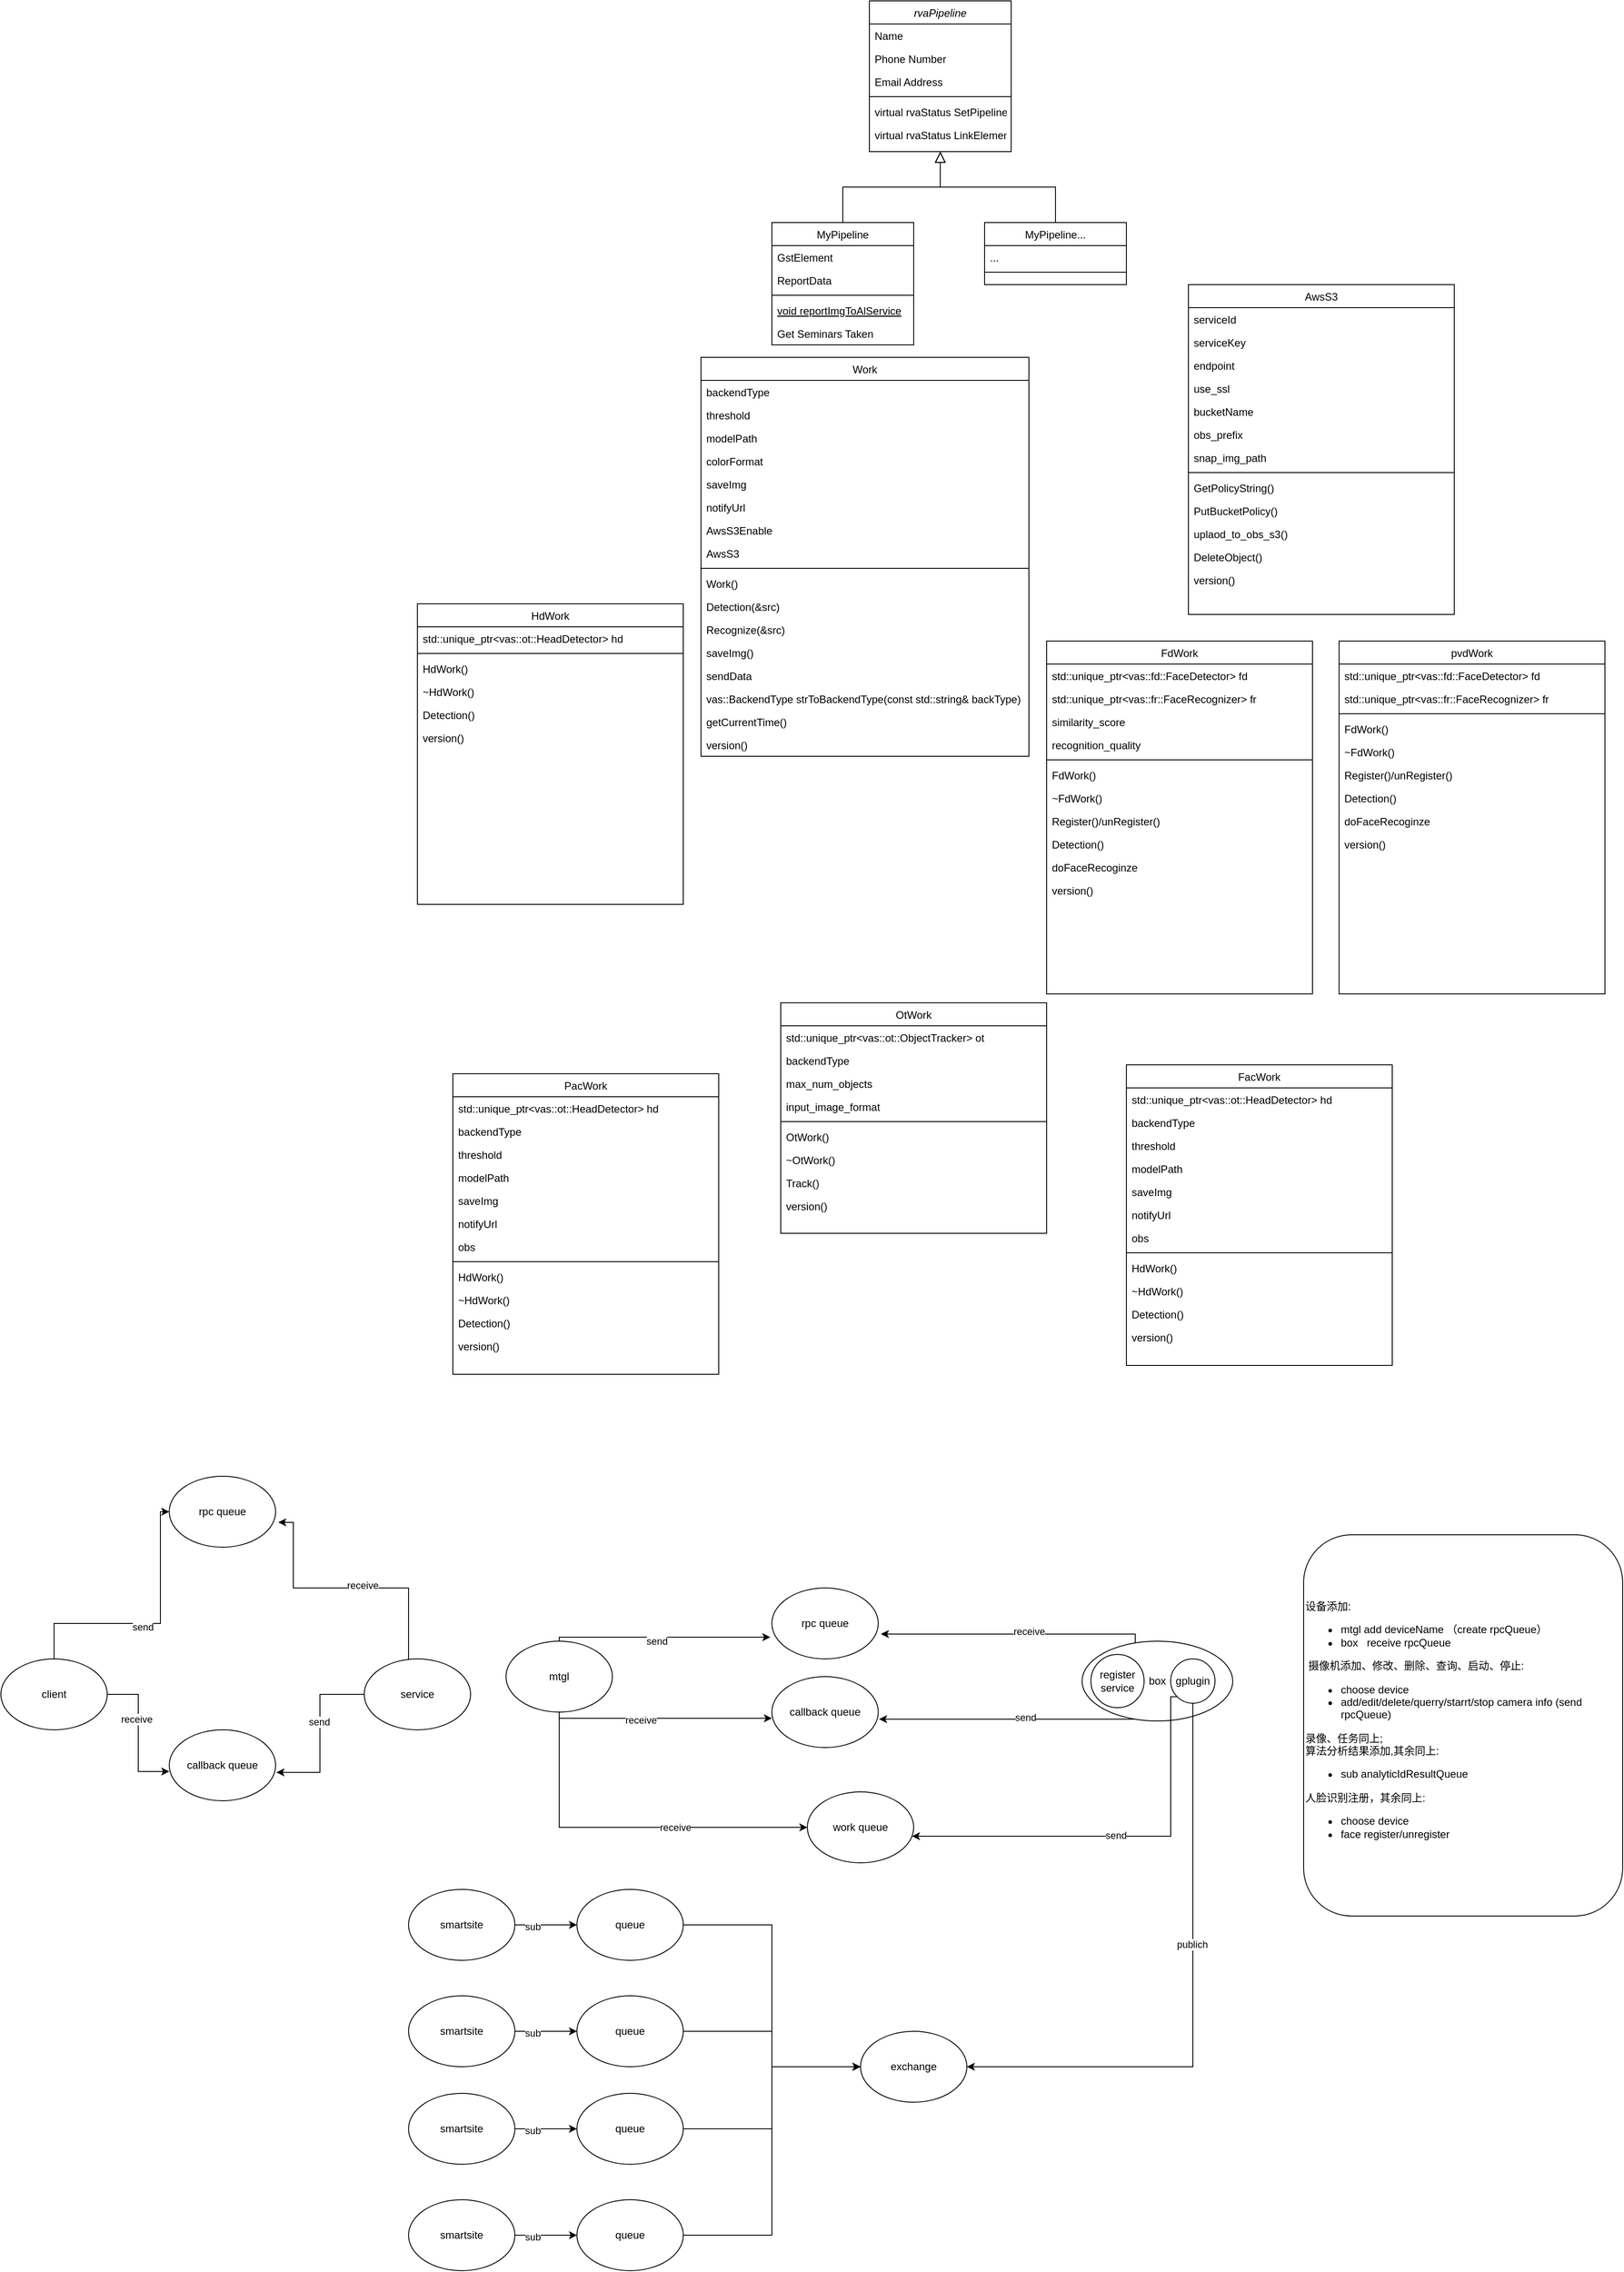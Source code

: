 <mxfile version="14.7.5" type="github">
  <diagram id="C5RBs43oDa-KdzZeNtuy" name="Page-1">
    <mxGraphModel dx="2182" dy="829" grid="1" gridSize="10" guides="1" tooltips="1" connect="1" arrows="1" fold="1" page="1" pageScale="1" pageWidth="827" pageHeight="1169" math="0" shadow="0">
      <root>
        <mxCell id="WIyWlLk6GJQsqaUBKTNV-0" />
        <mxCell id="WIyWlLk6GJQsqaUBKTNV-1" parent="WIyWlLk6GJQsqaUBKTNV-0" />
        <mxCell id="zkfFHV4jXpPFQw0GAbJ--0" value="rvaPipeline" style="swimlane;fontStyle=2;align=center;verticalAlign=top;childLayout=stackLayout;horizontal=1;startSize=26;horizontalStack=0;resizeParent=1;resizeLast=0;collapsible=1;marginBottom=0;rounded=0;shadow=0;strokeWidth=1;" parent="WIyWlLk6GJQsqaUBKTNV-1" vertex="1">
          <mxGeometry x="220" y="10" width="160" height="170" as="geometry">
            <mxRectangle x="230" y="140" width="160" height="26" as="alternateBounds" />
          </mxGeometry>
        </mxCell>
        <mxCell id="zkfFHV4jXpPFQw0GAbJ--1" value="Name" style="text;align=left;verticalAlign=top;spacingLeft=4;spacingRight=4;overflow=hidden;rotatable=0;points=[[0,0.5],[1,0.5]];portConstraint=eastwest;" parent="zkfFHV4jXpPFQw0GAbJ--0" vertex="1">
          <mxGeometry y="26" width="160" height="26" as="geometry" />
        </mxCell>
        <mxCell id="zkfFHV4jXpPFQw0GAbJ--2" value="Phone Number" style="text;align=left;verticalAlign=top;spacingLeft=4;spacingRight=4;overflow=hidden;rotatable=0;points=[[0,0.5],[1,0.5]];portConstraint=eastwest;rounded=0;shadow=0;html=0;" parent="zkfFHV4jXpPFQw0GAbJ--0" vertex="1">
          <mxGeometry y="52" width="160" height="26" as="geometry" />
        </mxCell>
        <mxCell id="zkfFHV4jXpPFQw0GAbJ--3" value="Email Address" style="text;align=left;verticalAlign=top;spacingLeft=4;spacingRight=4;overflow=hidden;rotatable=0;points=[[0,0.5],[1,0.5]];portConstraint=eastwest;rounded=0;shadow=0;html=0;" parent="zkfFHV4jXpPFQw0GAbJ--0" vertex="1">
          <mxGeometry y="78" width="160" height="26" as="geometry" />
        </mxCell>
        <mxCell id="zkfFHV4jXpPFQw0GAbJ--4" value="" style="line;html=1;strokeWidth=1;align=left;verticalAlign=middle;spacingTop=-1;spacingLeft=3;spacingRight=3;rotatable=0;labelPosition=right;points=[];portConstraint=eastwest;" parent="zkfFHV4jXpPFQw0GAbJ--0" vertex="1">
          <mxGeometry y="104" width="160" height="8" as="geometry" />
        </mxCell>
        <mxCell id="zkfFHV4jXpPFQw0GAbJ--5" value="virtual rvaStatus SetPipelineParams" style="text;align=left;verticalAlign=top;spacingLeft=4;spacingRight=4;overflow=hidden;rotatable=0;points=[[0,0.5],[1,0.5]];portConstraint=eastwest;" parent="zkfFHV4jXpPFQw0GAbJ--0" vertex="1">
          <mxGeometry y="112" width="160" height="26" as="geometry" />
        </mxCell>
        <mxCell id="EIuWIeSCN8ZFaZUn1zgs-3" value="virtual rvaStatus LinkElements()" style="text;align=left;verticalAlign=top;spacingLeft=4;spacingRight=4;overflow=hidden;rotatable=0;points=[[0,0.5],[1,0.5]];portConstraint=eastwest;" parent="zkfFHV4jXpPFQw0GAbJ--0" vertex="1">
          <mxGeometry y="138" width="160" height="26" as="geometry" />
        </mxCell>
        <mxCell id="zkfFHV4jXpPFQw0GAbJ--6" value="MyPipeline" style="swimlane;fontStyle=0;align=center;verticalAlign=top;childLayout=stackLayout;horizontal=1;startSize=26;horizontalStack=0;resizeParent=1;resizeLast=0;collapsible=1;marginBottom=0;rounded=0;shadow=0;strokeWidth=1;" parent="WIyWlLk6GJQsqaUBKTNV-1" vertex="1">
          <mxGeometry x="110" y="260" width="160" height="138" as="geometry">
            <mxRectangle x="130" y="380" width="160" height="26" as="alternateBounds" />
          </mxGeometry>
        </mxCell>
        <mxCell id="zkfFHV4jXpPFQw0GAbJ--7" value="GstElement" style="text;align=left;verticalAlign=top;spacingLeft=4;spacingRight=4;overflow=hidden;rotatable=0;points=[[0,0.5],[1,0.5]];portConstraint=eastwest;" parent="zkfFHV4jXpPFQw0GAbJ--6" vertex="1">
          <mxGeometry y="26" width="160" height="26" as="geometry" />
        </mxCell>
        <mxCell id="zkfFHV4jXpPFQw0GAbJ--8" value="ReportData" style="text;align=left;verticalAlign=top;spacingLeft=4;spacingRight=4;overflow=hidden;rotatable=0;points=[[0,0.5],[1,0.5]];portConstraint=eastwest;rounded=0;shadow=0;html=0;" parent="zkfFHV4jXpPFQw0GAbJ--6" vertex="1">
          <mxGeometry y="52" width="160" height="26" as="geometry" />
        </mxCell>
        <mxCell id="zkfFHV4jXpPFQw0GAbJ--9" value="" style="line;html=1;strokeWidth=1;align=left;verticalAlign=middle;spacingTop=-1;spacingLeft=3;spacingRight=3;rotatable=0;labelPosition=right;points=[];portConstraint=eastwest;" parent="zkfFHV4jXpPFQw0GAbJ--6" vertex="1">
          <mxGeometry y="78" width="160" height="8" as="geometry" />
        </mxCell>
        <mxCell id="zkfFHV4jXpPFQw0GAbJ--10" value="void reportImgToAlService" style="text;align=left;verticalAlign=top;spacingLeft=4;spacingRight=4;overflow=hidden;rotatable=0;points=[[0,0.5],[1,0.5]];portConstraint=eastwest;fontStyle=4;" parent="zkfFHV4jXpPFQw0GAbJ--6" vertex="1">
          <mxGeometry y="86" width="160" height="26" as="geometry" />
        </mxCell>
        <mxCell id="zkfFHV4jXpPFQw0GAbJ--11" value="Get Seminars Taken" style="text;align=left;verticalAlign=top;spacingLeft=4;spacingRight=4;overflow=hidden;rotatable=0;points=[[0,0.5],[1,0.5]];portConstraint=eastwest;" parent="zkfFHV4jXpPFQw0GAbJ--6" vertex="1">
          <mxGeometry y="112" width="160" height="26" as="geometry" />
        </mxCell>
        <mxCell id="zkfFHV4jXpPFQw0GAbJ--12" value="" style="endArrow=block;endSize=10;endFill=0;shadow=0;strokeWidth=1;rounded=0;edgeStyle=elbowEdgeStyle;elbow=vertical;" parent="WIyWlLk6GJQsqaUBKTNV-1" source="zkfFHV4jXpPFQw0GAbJ--6" target="zkfFHV4jXpPFQw0GAbJ--0" edge="1">
          <mxGeometry width="160" relative="1" as="geometry">
            <mxPoint x="190" y="103" as="sourcePoint" />
            <mxPoint x="190" y="103" as="targetPoint" />
          </mxGeometry>
        </mxCell>
        <mxCell id="zkfFHV4jXpPFQw0GAbJ--13" value="MyPipeline..." style="swimlane;fontStyle=0;align=center;verticalAlign=top;childLayout=stackLayout;horizontal=1;startSize=26;horizontalStack=0;resizeParent=1;resizeLast=0;collapsible=1;marginBottom=0;rounded=0;shadow=0;strokeWidth=1;" parent="WIyWlLk6GJQsqaUBKTNV-1" vertex="1">
          <mxGeometry x="350" y="260" width="160" height="70" as="geometry">
            <mxRectangle x="340" y="380" width="170" height="26" as="alternateBounds" />
          </mxGeometry>
        </mxCell>
        <mxCell id="zkfFHV4jXpPFQw0GAbJ--14" value="..." style="text;align=left;verticalAlign=top;spacingLeft=4;spacingRight=4;overflow=hidden;rotatable=0;points=[[0,0.5],[1,0.5]];portConstraint=eastwest;" parent="zkfFHV4jXpPFQw0GAbJ--13" vertex="1">
          <mxGeometry y="26" width="160" height="26" as="geometry" />
        </mxCell>
        <mxCell id="zkfFHV4jXpPFQw0GAbJ--15" value="" style="line;html=1;strokeWidth=1;align=left;verticalAlign=middle;spacingTop=-1;spacingLeft=3;spacingRight=3;rotatable=0;labelPosition=right;points=[];portConstraint=eastwest;" parent="zkfFHV4jXpPFQw0GAbJ--13" vertex="1">
          <mxGeometry y="52" width="160" height="8" as="geometry" />
        </mxCell>
        <mxCell id="zkfFHV4jXpPFQw0GAbJ--16" value="" style="endArrow=block;endSize=10;endFill=0;shadow=0;strokeWidth=1;rounded=0;edgeStyle=elbowEdgeStyle;elbow=vertical;" parent="WIyWlLk6GJQsqaUBKTNV-1" source="zkfFHV4jXpPFQw0GAbJ--13" target="zkfFHV4jXpPFQw0GAbJ--0" edge="1">
          <mxGeometry width="160" relative="1" as="geometry">
            <mxPoint x="200" y="273" as="sourcePoint" />
            <mxPoint x="300" y="171" as="targetPoint" />
          </mxGeometry>
        </mxCell>
        <mxCell id="EIuWIeSCN8ZFaZUn1zgs-45" value="HdWork" style="swimlane;fontStyle=0;align=center;verticalAlign=top;childLayout=stackLayout;horizontal=1;startSize=26;horizontalStack=0;resizeParent=1;resizeLast=0;collapsible=1;marginBottom=0;rounded=0;shadow=0;strokeWidth=1;" parent="WIyWlLk6GJQsqaUBKTNV-1" vertex="1">
          <mxGeometry x="-290" y="690" width="300" height="339" as="geometry">
            <mxRectangle x="508" y="120" width="160" height="26" as="alternateBounds" />
          </mxGeometry>
        </mxCell>
        <mxCell id="EIuWIeSCN8ZFaZUn1zgs-46" value="std::unique_ptr&lt;vas::ot::HeadDetector&gt; hd" style="text;align=left;verticalAlign=top;spacingLeft=4;spacingRight=4;overflow=hidden;rotatable=0;points=[[0,0.5],[1,0.5]];portConstraint=eastwest;" parent="EIuWIeSCN8ZFaZUn1zgs-45" vertex="1">
          <mxGeometry y="26" width="300" height="26" as="geometry" />
        </mxCell>
        <mxCell id="EIuWIeSCN8ZFaZUn1zgs-51" value="" style="line;html=1;strokeWidth=1;align=left;verticalAlign=middle;spacingTop=-1;spacingLeft=3;spacingRight=3;rotatable=0;labelPosition=right;points=[];portConstraint=eastwest;" parent="EIuWIeSCN8ZFaZUn1zgs-45" vertex="1">
          <mxGeometry y="52" width="300" height="8" as="geometry" />
        </mxCell>
        <mxCell id="EIuWIeSCN8ZFaZUn1zgs-52" value="HdWork()" style="text;align=left;verticalAlign=top;spacingLeft=4;spacingRight=4;overflow=hidden;rotatable=0;points=[[0,0.5],[1,0.5]];portConstraint=eastwest;" parent="EIuWIeSCN8ZFaZUn1zgs-45" vertex="1">
          <mxGeometry y="60" width="300" height="26" as="geometry" />
        </mxCell>
        <mxCell id="EIuWIeSCN8ZFaZUn1zgs-55" value="~HdWork()" style="text;align=left;verticalAlign=top;spacingLeft=4;spacingRight=4;overflow=hidden;rotatable=0;points=[[0,0.5],[1,0.5]];portConstraint=eastwest;" parent="EIuWIeSCN8ZFaZUn1zgs-45" vertex="1">
          <mxGeometry y="86" width="300" height="26" as="geometry" />
        </mxCell>
        <mxCell id="aHSUzF2l3U4_WT08x_av-0" value="Detection()" style="text;align=left;verticalAlign=top;spacingLeft=4;spacingRight=4;overflow=hidden;rotatable=0;points=[[0,0.5],[1,0.5]];portConstraint=eastwest;" parent="EIuWIeSCN8ZFaZUn1zgs-45" vertex="1">
          <mxGeometry y="112" width="300" height="26" as="geometry" />
        </mxCell>
        <mxCell id="aHSUzF2l3U4_WT08x_av-1" value="version()" style="text;align=left;verticalAlign=top;spacingLeft=4;spacingRight=4;overflow=hidden;rotatable=0;points=[[0,0.5],[1,0.5]];portConstraint=eastwest;" parent="EIuWIeSCN8ZFaZUn1zgs-45" vertex="1">
          <mxGeometry y="138" width="300" height="26" as="geometry" />
        </mxCell>
        <mxCell id="aHSUzF2l3U4_WT08x_av-2" value="FdWork" style="swimlane;fontStyle=0;align=center;verticalAlign=top;childLayout=stackLayout;horizontal=1;startSize=26;horizontalStack=0;resizeParent=1;resizeLast=0;collapsible=1;marginBottom=0;rounded=0;shadow=0;strokeWidth=1;" parent="WIyWlLk6GJQsqaUBKTNV-1" vertex="1">
          <mxGeometry x="420" y="732" width="300" height="398" as="geometry">
            <mxRectangle x="508" y="120" width="160" height="26" as="alternateBounds" />
          </mxGeometry>
        </mxCell>
        <mxCell id="aHSUzF2l3U4_WT08x_av-3" value="std::unique_ptr&lt;vas::fd::FaceDetector&gt; fd" style="text;align=left;verticalAlign=top;spacingLeft=4;spacingRight=4;overflow=hidden;rotatable=0;points=[[0,0.5],[1,0.5]];portConstraint=eastwest;" parent="aHSUzF2l3U4_WT08x_av-2" vertex="1">
          <mxGeometry y="26" width="300" height="26" as="geometry" />
        </mxCell>
        <mxCell id="wuCH2IQg_Po8L5Twyxa0-1" value="std::unique_ptr&lt;vas::fr::FaceRecognizer&gt; fr" style="text;align=left;verticalAlign=top;spacingLeft=4;spacingRight=4;overflow=hidden;rotatable=0;points=[[0,0.5],[1,0.5]];portConstraint=eastwest;" parent="aHSUzF2l3U4_WT08x_av-2" vertex="1">
          <mxGeometry y="52" width="300" height="26" as="geometry" />
        </mxCell>
        <mxCell id="wuCH2IQg_Po8L5Twyxa0-94" value="similarity_score" style="text;align=left;verticalAlign=top;spacingLeft=4;spacingRight=4;overflow=hidden;rotatable=0;points=[[0,0.5],[1,0.5]];portConstraint=eastwest;" parent="aHSUzF2l3U4_WT08x_av-2" vertex="1">
          <mxGeometry y="78" width="300" height="26" as="geometry" />
        </mxCell>
        <mxCell id="wuCH2IQg_Po8L5Twyxa0-95" value="recognition_quality" style="text;align=left;verticalAlign=top;spacingLeft=4;spacingRight=4;overflow=hidden;rotatable=0;points=[[0,0.5],[1,0.5]];portConstraint=eastwest;" parent="aHSUzF2l3U4_WT08x_av-2" vertex="1">
          <mxGeometry y="104" width="300" height="26" as="geometry" />
        </mxCell>
        <mxCell id="aHSUzF2l3U4_WT08x_av-10" value="" style="line;html=1;strokeWidth=1;align=left;verticalAlign=middle;spacingTop=-1;spacingLeft=3;spacingRight=3;rotatable=0;labelPosition=right;points=[];portConstraint=eastwest;" parent="aHSUzF2l3U4_WT08x_av-2" vertex="1">
          <mxGeometry y="130" width="300" height="8" as="geometry" />
        </mxCell>
        <mxCell id="aHSUzF2l3U4_WT08x_av-11" value="FdWork()" style="text;align=left;verticalAlign=top;spacingLeft=4;spacingRight=4;overflow=hidden;rotatable=0;points=[[0,0.5],[1,0.5]];portConstraint=eastwest;" parent="aHSUzF2l3U4_WT08x_av-2" vertex="1">
          <mxGeometry y="138" width="300" height="26" as="geometry" />
        </mxCell>
        <mxCell id="aHSUzF2l3U4_WT08x_av-12" value="~FdWork()" style="text;align=left;verticalAlign=top;spacingLeft=4;spacingRight=4;overflow=hidden;rotatable=0;points=[[0,0.5],[1,0.5]];portConstraint=eastwest;" parent="aHSUzF2l3U4_WT08x_av-2" vertex="1">
          <mxGeometry y="164" width="300" height="26" as="geometry" />
        </mxCell>
        <mxCell id="aHSUzF2l3U4_WT08x_av-13" value="Register()/unRegister()" style="text;align=left;verticalAlign=top;spacingLeft=4;spacingRight=4;overflow=hidden;rotatable=0;points=[[0,0.5],[1,0.5]];portConstraint=eastwest;" parent="aHSUzF2l3U4_WT08x_av-2" vertex="1">
          <mxGeometry y="190" width="300" height="26" as="geometry" />
        </mxCell>
        <mxCell id="aHSUzF2l3U4_WT08x_av-14" value="Detection()" style="text;align=left;verticalAlign=top;spacingLeft=4;spacingRight=4;overflow=hidden;rotatable=0;points=[[0,0.5],[1,0.5]];portConstraint=eastwest;" parent="aHSUzF2l3U4_WT08x_av-2" vertex="1">
          <mxGeometry y="216" width="300" height="26" as="geometry" />
        </mxCell>
        <mxCell id="wuCH2IQg_Po8L5Twyxa0-0" value="doFaceRecoginze" style="text;align=left;verticalAlign=top;spacingLeft=4;spacingRight=4;overflow=hidden;rotatable=0;points=[[0,0.5],[1,0.5]];portConstraint=eastwest;" parent="aHSUzF2l3U4_WT08x_av-2" vertex="1">
          <mxGeometry y="242" width="300" height="26" as="geometry" />
        </mxCell>
        <mxCell id="aHSUzF2l3U4_WT08x_av-16" value="version()" style="text;align=left;verticalAlign=top;spacingLeft=4;spacingRight=4;overflow=hidden;rotatable=0;points=[[0,0.5],[1,0.5]];portConstraint=eastwest;" parent="aHSUzF2l3U4_WT08x_av-2" vertex="1">
          <mxGeometry y="268" width="300" height="26" as="geometry" />
        </mxCell>
        <mxCell id="wuCH2IQg_Po8L5Twyxa0-3" value="PacWork" style="swimlane;fontStyle=0;align=center;verticalAlign=top;childLayout=stackLayout;horizontal=1;startSize=26;horizontalStack=0;resizeParent=1;resizeLast=0;collapsible=1;marginBottom=0;rounded=0;shadow=0;strokeWidth=1;" parent="WIyWlLk6GJQsqaUBKTNV-1" vertex="1">
          <mxGeometry x="-250" y="1220" width="300" height="339" as="geometry">
            <mxRectangle x="508" y="120" width="160" height="26" as="alternateBounds" />
          </mxGeometry>
        </mxCell>
        <mxCell id="wuCH2IQg_Po8L5Twyxa0-4" value="std::unique_ptr&lt;vas::ot::HeadDetector&gt; hd" style="text;align=left;verticalAlign=top;spacingLeft=4;spacingRight=4;overflow=hidden;rotatable=0;points=[[0,0.5],[1,0.5]];portConstraint=eastwest;" parent="wuCH2IQg_Po8L5Twyxa0-3" vertex="1">
          <mxGeometry y="26" width="300" height="26" as="geometry" />
        </mxCell>
        <mxCell id="wuCH2IQg_Po8L5Twyxa0-5" value="backendType" style="text;align=left;verticalAlign=top;spacingLeft=4;spacingRight=4;overflow=hidden;rotatable=0;points=[[0,0.5],[1,0.5]];portConstraint=eastwest;rounded=0;shadow=0;html=0;" parent="wuCH2IQg_Po8L5Twyxa0-3" vertex="1">
          <mxGeometry y="52" width="300" height="26" as="geometry" />
        </mxCell>
        <mxCell id="wuCH2IQg_Po8L5Twyxa0-6" value="threshold" style="text;align=left;verticalAlign=top;spacingLeft=4;spacingRight=4;overflow=hidden;rotatable=0;points=[[0,0.5],[1,0.5]];portConstraint=eastwest;rounded=0;shadow=0;html=0;" parent="wuCH2IQg_Po8L5Twyxa0-3" vertex="1">
          <mxGeometry y="78" width="300" height="26" as="geometry" />
        </mxCell>
        <mxCell id="wuCH2IQg_Po8L5Twyxa0-7" value="modelPath" style="text;align=left;verticalAlign=top;spacingLeft=4;spacingRight=4;overflow=hidden;rotatable=0;points=[[0,0.5],[1,0.5]];portConstraint=eastwest;rounded=0;shadow=0;html=0;" parent="wuCH2IQg_Po8L5Twyxa0-3" vertex="1">
          <mxGeometry y="104" width="300" height="26" as="geometry" />
        </mxCell>
        <mxCell id="wuCH2IQg_Po8L5Twyxa0-8" value="saveImg" style="text;align=left;verticalAlign=top;spacingLeft=4;spacingRight=4;overflow=hidden;rotatable=0;points=[[0,0.5],[1,0.5]];portConstraint=eastwest;rounded=0;shadow=0;html=0;" parent="wuCH2IQg_Po8L5Twyxa0-3" vertex="1">
          <mxGeometry y="130" width="300" height="26" as="geometry" />
        </mxCell>
        <mxCell id="wuCH2IQg_Po8L5Twyxa0-9" value="notifyUrl" style="text;align=left;verticalAlign=top;spacingLeft=4;spacingRight=4;overflow=hidden;rotatable=0;points=[[0,0.5],[1,0.5]];portConstraint=eastwest;rounded=0;shadow=0;html=0;" parent="wuCH2IQg_Po8L5Twyxa0-3" vertex="1">
          <mxGeometry y="156" width="300" height="26" as="geometry" />
        </mxCell>
        <mxCell id="wuCH2IQg_Po8L5Twyxa0-10" value="obs" style="text;align=left;verticalAlign=top;spacingLeft=4;spacingRight=4;overflow=hidden;rotatable=0;points=[[0,0.5],[1,0.5]];portConstraint=eastwest;rounded=0;shadow=0;html=0;" parent="wuCH2IQg_Po8L5Twyxa0-3" vertex="1">
          <mxGeometry y="182" width="300" height="26" as="geometry" />
        </mxCell>
        <mxCell id="wuCH2IQg_Po8L5Twyxa0-11" value="" style="line;html=1;strokeWidth=1;align=left;verticalAlign=middle;spacingTop=-1;spacingLeft=3;spacingRight=3;rotatable=0;labelPosition=right;points=[];portConstraint=eastwest;" parent="wuCH2IQg_Po8L5Twyxa0-3" vertex="1">
          <mxGeometry y="208" width="300" height="8" as="geometry" />
        </mxCell>
        <mxCell id="wuCH2IQg_Po8L5Twyxa0-12" value="HdWork()" style="text;align=left;verticalAlign=top;spacingLeft=4;spacingRight=4;overflow=hidden;rotatable=0;points=[[0,0.5],[1,0.5]];portConstraint=eastwest;" parent="wuCH2IQg_Po8L5Twyxa0-3" vertex="1">
          <mxGeometry y="216" width="300" height="26" as="geometry" />
        </mxCell>
        <mxCell id="wuCH2IQg_Po8L5Twyxa0-13" value="~HdWork()" style="text;align=left;verticalAlign=top;spacingLeft=4;spacingRight=4;overflow=hidden;rotatable=0;points=[[0,0.5],[1,0.5]];portConstraint=eastwest;" parent="wuCH2IQg_Po8L5Twyxa0-3" vertex="1">
          <mxGeometry y="242" width="300" height="26" as="geometry" />
        </mxCell>
        <mxCell id="wuCH2IQg_Po8L5Twyxa0-14" value="Detection()" style="text;align=left;verticalAlign=top;spacingLeft=4;spacingRight=4;overflow=hidden;rotatable=0;points=[[0,0.5],[1,0.5]];portConstraint=eastwest;" parent="wuCH2IQg_Po8L5Twyxa0-3" vertex="1">
          <mxGeometry y="268" width="300" height="26" as="geometry" />
        </mxCell>
        <mxCell id="wuCH2IQg_Po8L5Twyxa0-15" value="version()" style="text;align=left;verticalAlign=top;spacingLeft=4;spacingRight=4;overflow=hidden;rotatable=0;points=[[0,0.5],[1,0.5]];portConstraint=eastwest;" parent="wuCH2IQg_Po8L5Twyxa0-3" vertex="1">
          <mxGeometry y="294" width="300" height="26" as="geometry" />
        </mxCell>
        <mxCell id="wuCH2IQg_Po8L5Twyxa0-17" value="OtWork" style="swimlane;fontStyle=0;align=center;verticalAlign=top;childLayout=stackLayout;horizontal=1;startSize=26;horizontalStack=0;resizeParent=1;resizeLast=0;collapsible=1;marginBottom=0;rounded=0;shadow=0;strokeWidth=1;" parent="WIyWlLk6GJQsqaUBKTNV-1" vertex="1">
          <mxGeometry x="120" y="1140" width="300" height="260" as="geometry">
            <mxRectangle x="508" y="120" width="160" height="26" as="alternateBounds" />
          </mxGeometry>
        </mxCell>
        <mxCell id="wuCH2IQg_Po8L5Twyxa0-18" value="std::unique_ptr&lt;vas::ot::ObjectTracker&gt; ot" style="text;align=left;verticalAlign=top;spacingLeft=4;spacingRight=4;overflow=hidden;rotatable=0;points=[[0,0.5],[1,0.5]];portConstraint=eastwest;" parent="wuCH2IQg_Po8L5Twyxa0-17" vertex="1">
          <mxGeometry y="26" width="300" height="26" as="geometry" />
        </mxCell>
        <mxCell id="wuCH2IQg_Po8L5Twyxa0-19" value="backendType" style="text;align=left;verticalAlign=top;spacingLeft=4;spacingRight=4;overflow=hidden;rotatable=0;points=[[0,0.5],[1,0.5]];portConstraint=eastwest;rounded=0;shadow=0;html=0;" parent="wuCH2IQg_Po8L5Twyxa0-17" vertex="1">
          <mxGeometry y="52" width="300" height="26" as="geometry" />
        </mxCell>
        <mxCell id="wuCH2IQg_Po8L5Twyxa0-21" value="max_num_objects" style="text;align=left;verticalAlign=top;spacingLeft=4;spacingRight=4;overflow=hidden;rotatable=0;points=[[0,0.5],[1,0.5]];portConstraint=eastwest;rounded=0;shadow=0;html=0;" parent="wuCH2IQg_Po8L5Twyxa0-17" vertex="1">
          <mxGeometry y="78" width="300" height="26" as="geometry" />
        </mxCell>
        <mxCell id="wuCH2IQg_Po8L5Twyxa0-22" value="input_image_format" style="text;align=left;verticalAlign=top;spacingLeft=4;spacingRight=4;overflow=hidden;rotatable=0;points=[[0,0.5],[1,0.5]];portConstraint=eastwest;rounded=0;shadow=0;html=0;" parent="wuCH2IQg_Po8L5Twyxa0-17" vertex="1">
          <mxGeometry y="104" width="300" height="26" as="geometry" />
        </mxCell>
        <mxCell id="wuCH2IQg_Po8L5Twyxa0-25" value="" style="line;html=1;strokeWidth=1;align=left;verticalAlign=middle;spacingTop=-1;spacingLeft=3;spacingRight=3;rotatable=0;labelPosition=right;points=[];portConstraint=eastwest;" parent="wuCH2IQg_Po8L5Twyxa0-17" vertex="1">
          <mxGeometry y="130" width="300" height="8" as="geometry" />
        </mxCell>
        <mxCell id="wuCH2IQg_Po8L5Twyxa0-26" value="OtWork()" style="text;align=left;verticalAlign=top;spacingLeft=4;spacingRight=4;overflow=hidden;rotatable=0;points=[[0,0.5],[1,0.5]];portConstraint=eastwest;" parent="wuCH2IQg_Po8L5Twyxa0-17" vertex="1">
          <mxGeometry y="138" width="300" height="26" as="geometry" />
        </mxCell>
        <mxCell id="wuCH2IQg_Po8L5Twyxa0-27" value="~OtWork()" style="text;align=left;verticalAlign=top;spacingLeft=4;spacingRight=4;overflow=hidden;rotatable=0;points=[[0,0.5],[1,0.5]];portConstraint=eastwest;" parent="wuCH2IQg_Po8L5Twyxa0-17" vertex="1">
          <mxGeometry y="164" width="300" height="26" as="geometry" />
        </mxCell>
        <mxCell id="wuCH2IQg_Po8L5Twyxa0-28" value="Track()" style="text;align=left;verticalAlign=top;spacingLeft=4;spacingRight=4;overflow=hidden;rotatable=0;points=[[0,0.5],[1,0.5]];portConstraint=eastwest;" parent="wuCH2IQg_Po8L5Twyxa0-17" vertex="1">
          <mxGeometry y="190" width="300" height="26" as="geometry" />
        </mxCell>
        <mxCell id="wuCH2IQg_Po8L5Twyxa0-29" value="version()" style="text;align=left;verticalAlign=top;spacingLeft=4;spacingRight=4;overflow=hidden;rotatable=0;points=[[0,0.5],[1,0.5]];portConstraint=eastwest;" parent="wuCH2IQg_Po8L5Twyxa0-17" vertex="1">
          <mxGeometry y="216" width="300" height="26" as="geometry" />
        </mxCell>
        <mxCell id="wuCH2IQg_Po8L5Twyxa0-30" value="FacWork" style="swimlane;fontStyle=0;align=center;verticalAlign=top;childLayout=stackLayout;horizontal=1;startSize=26;horizontalStack=0;resizeParent=1;resizeLast=0;collapsible=1;marginBottom=0;rounded=0;shadow=0;strokeWidth=1;" parent="WIyWlLk6GJQsqaUBKTNV-1" vertex="1">
          <mxGeometry x="510" y="1210" width="300" height="339" as="geometry">
            <mxRectangle x="508" y="120" width="160" height="26" as="alternateBounds" />
          </mxGeometry>
        </mxCell>
        <mxCell id="wuCH2IQg_Po8L5Twyxa0-31" value="std::unique_ptr&lt;vas::ot::HeadDetector&gt; hd" style="text;align=left;verticalAlign=top;spacingLeft=4;spacingRight=4;overflow=hidden;rotatable=0;points=[[0,0.5],[1,0.5]];portConstraint=eastwest;" parent="wuCH2IQg_Po8L5Twyxa0-30" vertex="1">
          <mxGeometry y="26" width="300" height="26" as="geometry" />
        </mxCell>
        <mxCell id="wuCH2IQg_Po8L5Twyxa0-32" value="backendType" style="text;align=left;verticalAlign=top;spacingLeft=4;spacingRight=4;overflow=hidden;rotatable=0;points=[[0,0.5],[1,0.5]];portConstraint=eastwest;rounded=0;shadow=0;html=0;" parent="wuCH2IQg_Po8L5Twyxa0-30" vertex="1">
          <mxGeometry y="52" width="300" height="26" as="geometry" />
        </mxCell>
        <mxCell id="wuCH2IQg_Po8L5Twyxa0-33" value="threshold" style="text;align=left;verticalAlign=top;spacingLeft=4;spacingRight=4;overflow=hidden;rotatable=0;points=[[0,0.5],[1,0.5]];portConstraint=eastwest;rounded=0;shadow=0;html=0;" parent="wuCH2IQg_Po8L5Twyxa0-30" vertex="1">
          <mxGeometry y="78" width="300" height="26" as="geometry" />
        </mxCell>
        <mxCell id="wuCH2IQg_Po8L5Twyxa0-34" value="modelPath" style="text;align=left;verticalAlign=top;spacingLeft=4;spacingRight=4;overflow=hidden;rotatable=0;points=[[0,0.5],[1,0.5]];portConstraint=eastwest;rounded=0;shadow=0;html=0;" parent="wuCH2IQg_Po8L5Twyxa0-30" vertex="1">
          <mxGeometry y="104" width="300" height="26" as="geometry" />
        </mxCell>
        <mxCell id="wuCH2IQg_Po8L5Twyxa0-35" value="saveImg" style="text;align=left;verticalAlign=top;spacingLeft=4;spacingRight=4;overflow=hidden;rotatable=0;points=[[0,0.5],[1,0.5]];portConstraint=eastwest;rounded=0;shadow=0;html=0;" parent="wuCH2IQg_Po8L5Twyxa0-30" vertex="1">
          <mxGeometry y="130" width="300" height="26" as="geometry" />
        </mxCell>
        <mxCell id="wuCH2IQg_Po8L5Twyxa0-36" value="notifyUrl" style="text;align=left;verticalAlign=top;spacingLeft=4;spacingRight=4;overflow=hidden;rotatable=0;points=[[0,0.5],[1,0.5]];portConstraint=eastwest;rounded=0;shadow=0;html=0;" parent="wuCH2IQg_Po8L5Twyxa0-30" vertex="1">
          <mxGeometry y="156" width="300" height="26" as="geometry" />
        </mxCell>
        <mxCell id="wuCH2IQg_Po8L5Twyxa0-37" value="obs" style="text;align=left;verticalAlign=top;spacingLeft=4;spacingRight=4;overflow=hidden;rotatable=0;points=[[0,0.5],[1,0.5]];portConstraint=eastwest;rounded=0;shadow=0;html=0;" parent="wuCH2IQg_Po8L5Twyxa0-30" vertex="1">
          <mxGeometry y="182" width="300" height="26" as="geometry" />
        </mxCell>
        <mxCell id="wuCH2IQg_Po8L5Twyxa0-38" value="" style="line;html=1;strokeWidth=1;align=left;verticalAlign=middle;spacingTop=-1;spacingLeft=3;spacingRight=3;rotatable=0;labelPosition=right;points=[];portConstraint=eastwest;" parent="wuCH2IQg_Po8L5Twyxa0-30" vertex="1">
          <mxGeometry y="208" width="300" height="8" as="geometry" />
        </mxCell>
        <mxCell id="wuCH2IQg_Po8L5Twyxa0-39" value="HdWork()" style="text;align=left;verticalAlign=top;spacingLeft=4;spacingRight=4;overflow=hidden;rotatable=0;points=[[0,0.5],[1,0.5]];portConstraint=eastwest;" parent="wuCH2IQg_Po8L5Twyxa0-30" vertex="1">
          <mxGeometry y="216" width="300" height="26" as="geometry" />
        </mxCell>
        <mxCell id="wuCH2IQg_Po8L5Twyxa0-40" value="~HdWork()" style="text;align=left;verticalAlign=top;spacingLeft=4;spacingRight=4;overflow=hidden;rotatable=0;points=[[0,0.5],[1,0.5]];portConstraint=eastwest;" parent="wuCH2IQg_Po8L5Twyxa0-30" vertex="1">
          <mxGeometry y="242" width="300" height="26" as="geometry" />
        </mxCell>
        <mxCell id="wuCH2IQg_Po8L5Twyxa0-41" value="Detection()" style="text;align=left;verticalAlign=top;spacingLeft=4;spacingRight=4;overflow=hidden;rotatable=0;points=[[0,0.5],[1,0.5]];portConstraint=eastwest;" parent="wuCH2IQg_Po8L5Twyxa0-30" vertex="1">
          <mxGeometry y="268" width="300" height="26" as="geometry" />
        </mxCell>
        <mxCell id="wuCH2IQg_Po8L5Twyxa0-42" value="version()" style="text;align=left;verticalAlign=top;spacingLeft=4;spacingRight=4;overflow=hidden;rotatable=0;points=[[0,0.5],[1,0.5]];portConstraint=eastwest;" parent="wuCH2IQg_Po8L5Twyxa0-30" vertex="1">
          <mxGeometry y="294" width="300" height="26" as="geometry" />
        </mxCell>
        <mxCell id="wuCH2IQg_Po8L5Twyxa0-45" value="Work" style="swimlane;fontStyle=0;align=center;verticalAlign=top;childLayout=stackLayout;horizontal=1;startSize=26;horizontalStack=0;resizeParent=1;resizeLast=0;collapsible=1;marginBottom=0;rounded=0;shadow=0;strokeWidth=1;" parent="WIyWlLk6GJQsqaUBKTNV-1" vertex="1">
          <mxGeometry x="30" y="412" width="370" height="450" as="geometry">
            <mxRectangle x="508" y="120" width="160" height="26" as="alternateBounds" />
          </mxGeometry>
        </mxCell>
        <mxCell id="wuCH2IQg_Po8L5Twyxa0-47" value="backendType" style="text;align=left;verticalAlign=top;spacingLeft=4;spacingRight=4;overflow=hidden;rotatable=0;points=[[0,0.5],[1,0.5]];portConstraint=eastwest;rounded=0;shadow=0;html=0;" parent="wuCH2IQg_Po8L5Twyxa0-45" vertex="1">
          <mxGeometry y="26" width="370" height="26" as="geometry" />
        </mxCell>
        <mxCell id="wuCH2IQg_Po8L5Twyxa0-48" value="threshold" style="text;align=left;verticalAlign=top;spacingLeft=4;spacingRight=4;overflow=hidden;rotatable=0;points=[[0,0.5],[1,0.5]];portConstraint=eastwest;rounded=0;shadow=0;html=0;" parent="wuCH2IQg_Po8L5Twyxa0-45" vertex="1">
          <mxGeometry y="52" width="370" height="26" as="geometry" />
        </mxCell>
        <mxCell id="wuCH2IQg_Po8L5Twyxa0-49" value="modelPath" style="text;align=left;verticalAlign=top;spacingLeft=4;spacingRight=4;overflow=hidden;rotatable=0;points=[[0,0.5],[1,0.5]];portConstraint=eastwest;rounded=0;shadow=0;html=0;" parent="wuCH2IQg_Po8L5Twyxa0-45" vertex="1">
          <mxGeometry y="78" width="370" height="26" as="geometry" />
        </mxCell>
        <mxCell id="wuCH2IQg_Po8L5Twyxa0-51" value="colorFormat" style="text;align=left;verticalAlign=top;spacingLeft=4;spacingRight=4;overflow=hidden;rotatable=0;points=[[0,0.5],[1,0.5]];portConstraint=eastwest;rounded=0;shadow=0;html=0;" parent="wuCH2IQg_Po8L5Twyxa0-45" vertex="1">
          <mxGeometry y="104" width="370" height="26" as="geometry" />
        </mxCell>
        <mxCell id="wuCH2IQg_Po8L5Twyxa0-50" value="saveImg" style="text;align=left;verticalAlign=top;spacingLeft=4;spacingRight=4;overflow=hidden;rotatable=0;points=[[0,0.5],[1,0.5]];portConstraint=eastwest;rounded=0;shadow=0;html=0;" parent="wuCH2IQg_Po8L5Twyxa0-45" vertex="1">
          <mxGeometry y="130" width="370" height="26" as="geometry" />
        </mxCell>
        <mxCell id="wuCH2IQg_Po8L5Twyxa0-78" value="notifyUrl" style="text;align=left;verticalAlign=top;spacingLeft=4;spacingRight=4;overflow=hidden;rotatable=0;points=[[0,0.5],[1,0.5]];portConstraint=eastwest;rounded=0;shadow=0;html=0;" parent="wuCH2IQg_Po8L5Twyxa0-45" vertex="1">
          <mxGeometry y="156" width="370" height="26" as="geometry" />
        </mxCell>
        <mxCell id="wuCH2IQg_Po8L5Twyxa0-52" value="AwsS3Enable" style="text;align=left;verticalAlign=top;spacingLeft=4;spacingRight=4;overflow=hidden;rotatable=0;points=[[0,0.5],[1,0.5]];portConstraint=eastwest;rounded=0;shadow=0;html=0;" parent="wuCH2IQg_Po8L5Twyxa0-45" vertex="1">
          <mxGeometry y="182" width="370" height="26" as="geometry" />
        </mxCell>
        <mxCell id="wuCH2IQg_Po8L5Twyxa0-97" value="AwsS3" style="text;align=left;verticalAlign=top;spacingLeft=4;spacingRight=4;overflow=hidden;rotatable=0;points=[[0,0.5],[1,0.5]];portConstraint=eastwest;rounded=0;shadow=0;html=0;" parent="wuCH2IQg_Po8L5Twyxa0-45" vertex="1">
          <mxGeometry y="208" width="370" height="26" as="geometry" />
        </mxCell>
        <mxCell id="wuCH2IQg_Po8L5Twyxa0-53" value="" style="line;html=1;strokeWidth=1;align=left;verticalAlign=middle;spacingTop=-1;spacingLeft=3;spacingRight=3;rotatable=0;labelPosition=right;points=[];portConstraint=eastwest;" parent="wuCH2IQg_Po8L5Twyxa0-45" vertex="1">
          <mxGeometry y="234" width="370" height="8" as="geometry" />
        </mxCell>
        <mxCell id="wuCH2IQg_Po8L5Twyxa0-54" value="Work()" style="text;align=left;verticalAlign=top;spacingLeft=4;spacingRight=4;overflow=hidden;rotatable=0;points=[[0,0.5],[1,0.5]];portConstraint=eastwest;" parent="wuCH2IQg_Po8L5Twyxa0-45" vertex="1">
          <mxGeometry y="242" width="370" height="26" as="geometry" />
        </mxCell>
        <mxCell id="wuCH2IQg_Po8L5Twyxa0-56" value="Detection(&amp;src)" style="text;align=left;verticalAlign=top;spacingLeft=4;spacingRight=4;overflow=hidden;rotatable=0;points=[[0,0.5],[1,0.5]];portConstraint=eastwest;" parent="wuCH2IQg_Po8L5Twyxa0-45" vertex="1">
          <mxGeometry y="268" width="370" height="26" as="geometry" />
        </mxCell>
        <mxCell id="B-1sp_UQPxZxmX_SxxcJ-0" value="Recognize(&amp;src)" style="text;align=left;verticalAlign=top;spacingLeft=4;spacingRight=4;overflow=hidden;rotatable=0;points=[[0,0.5],[1,0.5]];portConstraint=eastwest;" parent="wuCH2IQg_Po8L5Twyxa0-45" vertex="1">
          <mxGeometry y="294" width="370" height="26" as="geometry" />
        </mxCell>
        <mxCell id="wuCH2IQg_Po8L5Twyxa0-59" value="saveImg()" style="text;align=left;verticalAlign=top;spacingLeft=4;spacingRight=4;overflow=hidden;rotatable=0;points=[[0,0.5],[1,0.5]];portConstraint=eastwest;" parent="wuCH2IQg_Po8L5Twyxa0-45" vertex="1">
          <mxGeometry y="320" width="370" height="26" as="geometry" />
        </mxCell>
        <mxCell id="wuCH2IQg_Po8L5Twyxa0-57" value="sendData" style="text;align=left;verticalAlign=top;spacingLeft=4;spacingRight=4;overflow=hidden;rotatable=0;points=[[0,0.5],[1,0.5]];portConstraint=eastwest;" parent="wuCH2IQg_Po8L5Twyxa0-45" vertex="1">
          <mxGeometry y="346" width="370" height="26" as="geometry" />
        </mxCell>
        <mxCell id="wuCH2IQg_Po8L5Twyxa0-98" value="vas::BackendType strToBackendType(const std::string&amp; backType)" style="text;align=left;verticalAlign=top;spacingLeft=4;spacingRight=4;overflow=hidden;rotatable=0;points=[[0,0.5],[1,0.5]];portConstraint=eastwest;" parent="wuCH2IQg_Po8L5Twyxa0-45" vertex="1">
          <mxGeometry y="372" width="370" height="26" as="geometry" />
        </mxCell>
        <mxCell id="wuCH2IQg_Po8L5Twyxa0-99" value="getCurrentTime()" style="text;align=left;verticalAlign=top;spacingLeft=4;spacingRight=4;overflow=hidden;rotatable=0;points=[[0,0.5],[1,0.5]];portConstraint=eastwest;" parent="wuCH2IQg_Po8L5Twyxa0-45" vertex="1">
          <mxGeometry y="398" width="370" height="26" as="geometry" />
        </mxCell>
        <mxCell id="wuCH2IQg_Po8L5Twyxa0-58" value="version()" style="text;align=left;verticalAlign=top;spacingLeft=4;spacingRight=4;overflow=hidden;rotatable=0;points=[[0,0.5],[1,0.5]];portConstraint=eastwest;" parent="wuCH2IQg_Po8L5Twyxa0-45" vertex="1">
          <mxGeometry y="424" width="370" height="26" as="geometry" />
        </mxCell>
        <mxCell id="wuCH2IQg_Po8L5Twyxa0-61" value="pvdWork" style="swimlane;fontStyle=0;align=center;verticalAlign=top;childLayout=stackLayout;horizontal=1;startSize=26;horizontalStack=0;resizeParent=1;resizeLast=0;collapsible=1;marginBottom=0;rounded=0;shadow=0;strokeWidth=1;" parent="WIyWlLk6GJQsqaUBKTNV-1" vertex="1">
          <mxGeometry x="750" y="732" width="300" height="398" as="geometry">
            <mxRectangle x="508" y="120" width="160" height="26" as="alternateBounds" />
          </mxGeometry>
        </mxCell>
        <mxCell id="wuCH2IQg_Po8L5Twyxa0-62" value="std::unique_ptr&lt;vas::fd::FaceDetector&gt; fd" style="text;align=left;verticalAlign=top;spacingLeft=4;spacingRight=4;overflow=hidden;rotatable=0;points=[[0,0.5],[1,0.5]];portConstraint=eastwest;" parent="wuCH2IQg_Po8L5Twyxa0-61" vertex="1">
          <mxGeometry y="26" width="300" height="26" as="geometry" />
        </mxCell>
        <mxCell id="wuCH2IQg_Po8L5Twyxa0-63" value="std::unique_ptr&lt;vas::fr::FaceRecognizer&gt; fr" style="text;align=left;verticalAlign=top;spacingLeft=4;spacingRight=4;overflow=hidden;rotatable=0;points=[[0,0.5],[1,0.5]];portConstraint=eastwest;" parent="wuCH2IQg_Po8L5Twyxa0-61" vertex="1">
          <mxGeometry y="52" width="300" height="26" as="geometry" />
        </mxCell>
        <mxCell id="wuCH2IQg_Po8L5Twyxa0-70" value="" style="line;html=1;strokeWidth=1;align=left;verticalAlign=middle;spacingTop=-1;spacingLeft=3;spacingRight=3;rotatable=0;labelPosition=right;points=[];portConstraint=eastwest;" parent="wuCH2IQg_Po8L5Twyxa0-61" vertex="1">
          <mxGeometry y="78" width="300" height="8" as="geometry" />
        </mxCell>
        <mxCell id="wuCH2IQg_Po8L5Twyxa0-71" value="FdWork()" style="text;align=left;verticalAlign=top;spacingLeft=4;spacingRight=4;overflow=hidden;rotatable=0;points=[[0,0.5],[1,0.5]];portConstraint=eastwest;" parent="wuCH2IQg_Po8L5Twyxa0-61" vertex="1">
          <mxGeometry y="86" width="300" height="26" as="geometry" />
        </mxCell>
        <mxCell id="wuCH2IQg_Po8L5Twyxa0-72" value="~FdWork()" style="text;align=left;verticalAlign=top;spacingLeft=4;spacingRight=4;overflow=hidden;rotatable=0;points=[[0,0.5],[1,0.5]];portConstraint=eastwest;" parent="wuCH2IQg_Po8L5Twyxa0-61" vertex="1">
          <mxGeometry y="112" width="300" height="26" as="geometry" />
        </mxCell>
        <mxCell id="wuCH2IQg_Po8L5Twyxa0-73" value="Register()/unRegister()" style="text;align=left;verticalAlign=top;spacingLeft=4;spacingRight=4;overflow=hidden;rotatable=0;points=[[0,0.5],[1,0.5]];portConstraint=eastwest;" parent="wuCH2IQg_Po8L5Twyxa0-61" vertex="1">
          <mxGeometry y="138" width="300" height="26" as="geometry" />
        </mxCell>
        <mxCell id="wuCH2IQg_Po8L5Twyxa0-74" value="Detection()" style="text;align=left;verticalAlign=top;spacingLeft=4;spacingRight=4;overflow=hidden;rotatable=0;points=[[0,0.5],[1,0.5]];portConstraint=eastwest;" parent="wuCH2IQg_Po8L5Twyxa0-61" vertex="1">
          <mxGeometry y="164" width="300" height="26" as="geometry" />
        </mxCell>
        <mxCell id="wuCH2IQg_Po8L5Twyxa0-75" value="doFaceRecoginze" style="text;align=left;verticalAlign=top;spacingLeft=4;spacingRight=4;overflow=hidden;rotatable=0;points=[[0,0.5],[1,0.5]];portConstraint=eastwest;" parent="wuCH2IQg_Po8L5Twyxa0-61" vertex="1">
          <mxGeometry y="190" width="300" height="26" as="geometry" />
        </mxCell>
        <mxCell id="wuCH2IQg_Po8L5Twyxa0-76" value="version()" style="text;align=left;verticalAlign=top;spacingLeft=4;spacingRight=4;overflow=hidden;rotatable=0;points=[[0,0.5],[1,0.5]];portConstraint=eastwest;" parent="wuCH2IQg_Po8L5Twyxa0-61" vertex="1">
          <mxGeometry y="216" width="300" height="26" as="geometry" />
        </mxCell>
        <mxCell id="wuCH2IQg_Po8L5Twyxa0-79" value="AwsS3" style="swimlane;fontStyle=0;align=center;verticalAlign=top;childLayout=stackLayout;horizontal=1;startSize=26;horizontalStack=0;resizeParent=1;resizeLast=0;collapsible=1;marginBottom=0;rounded=0;shadow=0;strokeWidth=1;" parent="WIyWlLk6GJQsqaUBKTNV-1" vertex="1">
          <mxGeometry x="580" y="330" width="300" height="372" as="geometry">
            <mxRectangle x="508" y="120" width="160" height="26" as="alternateBounds" />
          </mxGeometry>
        </mxCell>
        <mxCell id="wuCH2IQg_Po8L5Twyxa0-83" value="serviceId" style="text;align=left;verticalAlign=top;spacingLeft=4;spacingRight=4;overflow=hidden;rotatable=0;points=[[0,0.5],[1,0.5]];portConstraint=eastwest;rounded=0;shadow=0;html=0;" parent="wuCH2IQg_Po8L5Twyxa0-79" vertex="1">
          <mxGeometry y="26" width="300" height="26" as="geometry" />
        </mxCell>
        <mxCell id="wuCH2IQg_Po8L5Twyxa0-84" value="serviceKey" style="text;align=left;verticalAlign=top;spacingLeft=4;spacingRight=4;overflow=hidden;rotatable=0;points=[[0,0.5],[1,0.5]];portConstraint=eastwest;rounded=0;shadow=0;html=0;" parent="wuCH2IQg_Po8L5Twyxa0-79" vertex="1">
          <mxGeometry y="52" width="300" height="26" as="geometry" />
        </mxCell>
        <mxCell id="wuCH2IQg_Po8L5Twyxa0-80" value="endpoint" style="text;align=left;verticalAlign=top;spacingLeft=4;spacingRight=4;overflow=hidden;rotatable=0;points=[[0,0.5],[1,0.5]];portConstraint=eastwest;rounded=0;shadow=0;html=0;" parent="wuCH2IQg_Po8L5Twyxa0-79" vertex="1">
          <mxGeometry y="78" width="300" height="26" as="geometry" />
        </mxCell>
        <mxCell id="wuCH2IQg_Po8L5Twyxa0-85" value="use_ssl" style="text;align=left;verticalAlign=top;spacingLeft=4;spacingRight=4;overflow=hidden;rotatable=0;points=[[0,0.5],[1,0.5]];portConstraint=eastwest;rounded=0;shadow=0;html=0;" parent="wuCH2IQg_Po8L5Twyxa0-79" vertex="1">
          <mxGeometry y="104" width="300" height="26" as="geometry" />
        </mxCell>
        <mxCell id="wuCH2IQg_Po8L5Twyxa0-81" value="bucketName" style="text;align=left;verticalAlign=top;spacingLeft=4;spacingRight=4;overflow=hidden;rotatable=0;points=[[0,0.5],[1,0.5]];portConstraint=eastwest;rounded=0;shadow=0;html=0;" parent="wuCH2IQg_Po8L5Twyxa0-79" vertex="1">
          <mxGeometry y="130" width="300" height="26" as="geometry" />
        </mxCell>
        <mxCell id="wuCH2IQg_Po8L5Twyxa0-82" value="obs_prefix" style="text;align=left;verticalAlign=top;spacingLeft=4;spacingRight=4;overflow=hidden;rotatable=0;points=[[0,0.5],[1,0.5]];portConstraint=eastwest;rounded=0;shadow=0;html=0;" parent="wuCH2IQg_Po8L5Twyxa0-79" vertex="1">
          <mxGeometry y="156" width="300" height="26" as="geometry" />
        </mxCell>
        <mxCell id="wuCH2IQg_Po8L5Twyxa0-96" value="snap_img_path" style="text;align=left;verticalAlign=top;spacingLeft=4;spacingRight=4;overflow=hidden;rotatable=0;points=[[0,0.5],[1,0.5]];portConstraint=eastwest;rounded=0;shadow=0;html=0;" parent="wuCH2IQg_Po8L5Twyxa0-79" vertex="1">
          <mxGeometry y="182" width="300" height="26" as="geometry" />
        </mxCell>
        <mxCell id="wuCH2IQg_Po8L5Twyxa0-87" value="" style="line;html=1;strokeWidth=1;align=left;verticalAlign=middle;spacingTop=-1;spacingLeft=3;spacingRight=3;rotatable=0;labelPosition=right;points=[];portConstraint=eastwest;" parent="wuCH2IQg_Po8L5Twyxa0-79" vertex="1">
          <mxGeometry y="208" width="300" height="8" as="geometry" />
        </mxCell>
        <mxCell id="wuCH2IQg_Po8L5Twyxa0-88" value="GetPolicyString()" style="text;align=left;verticalAlign=top;spacingLeft=4;spacingRight=4;overflow=hidden;rotatable=0;points=[[0,0.5],[1,0.5]];portConstraint=eastwest;" parent="wuCH2IQg_Po8L5Twyxa0-79" vertex="1">
          <mxGeometry y="216" width="300" height="26" as="geometry" />
        </mxCell>
        <mxCell id="wuCH2IQg_Po8L5Twyxa0-89" value="PutBucketPolicy()" style="text;align=left;verticalAlign=top;spacingLeft=4;spacingRight=4;overflow=hidden;rotatable=0;points=[[0,0.5],[1,0.5]];portConstraint=eastwest;" parent="wuCH2IQg_Po8L5Twyxa0-79" vertex="1">
          <mxGeometry y="242" width="300" height="26" as="geometry" />
        </mxCell>
        <mxCell id="wuCH2IQg_Po8L5Twyxa0-90" value="uplaod_to_obs_s3()" style="text;align=left;verticalAlign=top;spacingLeft=4;spacingRight=4;overflow=hidden;rotatable=0;points=[[0,0.5],[1,0.5]];portConstraint=eastwest;" parent="wuCH2IQg_Po8L5Twyxa0-79" vertex="1">
          <mxGeometry y="268" width="300" height="26" as="geometry" />
        </mxCell>
        <mxCell id="wuCH2IQg_Po8L5Twyxa0-91" value="DeleteObject()" style="text;align=left;verticalAlign=top;spacingLeft=4;spacingRight=4;overflow=hidden;rotatable=0;points=[[0,0.5],[1,0.5]];portConstraint=eastwest;" parent="wuCH2IQg_Po8L5Twyxa0-79" vertex="1">
          <mxGeometry y="294" width="300" height="26" as="geometry" />
        </mxCell>
        <mxCell id="wuCH2IQg_Po8L5Twyxa0-92" value="version()" style="text;align=left;verticalAlign=top;spacingLeft=4;spacingRight=4;overflow=hidden;rotatable=0;points=[[0,0.5],[1,0.5]];portConstraint=eastwest;" parent="wuCH2IQg_Po8L5Twyxa0-79" vertex="1">
          <mxGeometry y="320" width="300" height="26" as="geometry" />
        </mxCell>
        <mxCell id="4Y4kIFAbHCbc3e0_oAzH-7" style="edgeStyle=orthogonalEdgeStyle;rounded=0;orthogonalLoop=1;jettySize=auto;html=1;entryX=1.025;entryY=0.65;entryDx=0;entryDy=0;entryPerimeter=0;" parent="WIyWlLk6GJQsqaUBKTNV-1" source="4Y4kIFAbHCbc3e0_oAzH-2" target="4Y4kIFAbHCbc3e0_oAzH-4" edge="1">
          <mxGeometry relative="1" as="geometry">
            <Array as="points">
              <mxPoint x="-300" y="1800" />
              <mxPoint x="-430" y="1800" />
              <mxPoint x="-430" y="1726" />
            </Array>
          </mxGeometry>
        </mxCell>
        <mxCell id="4Y4kIFAbHCbc3e0_oAzH-9" value="receive" style="edgeLabel;html=1;align=center;verticalAlign=middle;resizable=0;points=[];" parent="4Y4kIFAbHCbc3e0_oAzH-7" vertex="1" connectable="0">
          <mxGeometry x="-0.121" y="-3" relative="1" as="geometry">
            <mxPoint as="offset" />
          </mxGeometry>
        </mxCell>
        <mxCell id="4Y4kIFAbHCbc3e0_oAzH-11" style="edgeStyle=orthogonalEdgeStyle;rounded=0;orthogonalLoop=1;jettySize=auto;html=1;entryX=1.008;entryY=0.6;entryDx=0;entryDy=0;entryPerimeter=0;" parent="WIyWlLk6GJQsqaUBKTNV-1" source="4Y4kIFAbHCbc3e0_oAzH-2" target="4Y4kIFAbHCbc3e0_oAzH-10" edge="1">
          <mxGeometry relative="1" as="geometry" />
        </mxCell>
        <mxCell id="4Y4kIFAbHCbc3e0_oAzH-13" value="send" style="edgeLabel;html=1;align=center;verticalAlign=middle;resizable=0;points=[];" parent="4Y4kIFAbHCbc3e0_oAzH-11" vertex="1" connectable="0">
          <mxGeometry x="-0.134" y="-2" relative="1" as="geometry">
            <mxPoint x="1" as="offset" />
          </mxGeometry>
        </mxCell>
        <mxCell id="4Y4kIFAbHCbc3e0_oAzH-2" value="service" style="ellipse;whiteSpace=wrap;html=1;fillColor=none;" parent="WIyWlLk6GJQsqaUBKTNV-1" vertex="1">
          <mxGeometry x="-350" y="1880" width="120" height="80" as="geometry" />
        </mxCell>
        <mxCell id="4Y4kIFAbHCbc3e0_oAzH-6" style="edgeStyle=orthogonalEdgeStyle;rounded=0;orthogonalLoop=1;jettySize=auto;html=1;" parent="WIyWlLk6GJQsqaUBKTNV-1" source="4Y4kIFAbHCbc3e0_oAzH-3" target="4Y4kIFAbHCbc3e0_oAzH-4" edge="1">
          <mxGeometry relative="1" as="geometry">
            <Array as="points">
              <mxPoint x="-700" y="1840" />
              <mxPoint x="-580" y="1840" />
              <mxPoint x="-580" y="1714" />
            </Array>
          </mxGeometry>
        </mxCell>
        <mxCell id="4Y4kIFAbHCbc3e0_oAzH-8" value="send" style="edgeLabel;html=1;align=center;verticalAlign=middle;resizable=0;points=[];" parent="4Y4kIFAbHCbc3e0_oAzH-6" vertex="1" connectable="0">
          <mxGeometry x="-0.055" y="-4" relative="1" as="geometry">
            <mxPoint as="offset" />
          </mxGeometry>
        </mxCell>
        <mxCell id="4Y4kIFAbHCbc3e0_oAzH-12" style="edgeStyle=orthogonalEdgeStyle;rounded=0;orthogonalLoop=1;jettySize=auto;html=1;entryX=0;entryY=0.588;entryDx=0;entryDy=0;entryPerimeter=0;" parent="WIyWlLk6GJQsqaUBKTNV-1" source="4Y4kIFAbHCbc3e0_oAzH-3" target="4Y4kIFAbHCbc3e0_oAzH-10" edge="1">
          <mxGeometry relative="1" as="geometry" />
        </mxCell>
        <mxCell id="4Y4kIFAbHCbc3e0_oAzH-15" value="receive" style="edgeLabel;html=1;align=center;verticalAlign=middle;resizable=0;points=[];" parent="4Y4kIFAbHCbc3e0_oAzH-12" vertex="1" connectable="0">
          <mxGeometry x="-0.198" y="-2" relative="1" as="geometry">
            <mxPoint as="offset" />
          </mxGeometry>
        </mxCell>
        <mxCell id="4Y4kIFAbHCbc3e0_oAzH-3" value="client" style="ellipse;whiteSpace=wrap;html=1;fillColor=none;" parent="WIyWlLk6GJQsqaUBKTNV-1" vertex="1">
          <mxGeometry x="-760" y="1880" width="120" height="80" as="geometry" />
        </mxCell>
        <mxCell id="4Y4kIFAbHCbc3e0_oAzH-4" value="rpc queue" style="ellipse;whiteSpace=wrap;html=1;fillColor=none;" parent="WIyWlLk6GJQsqaUBKTNV-1" vertex="1">
          <mxGeometry x="-570" y="1674" width="120" height="80" as="geometry" />
        </mxCell>
        <mxCell id="4Y4kIFAbHCbc3e0_oAzH-10" value="callback queue" style="ellipse;whiteSpace=wrap;html=1;fillColor=none;" parent="WIyWlLk6GJQsqaUBKTNV-1" vertex="1">
          <mxGeometry x="-570" y="1960" width="120" height="80" as="geometry" />
        </mxCell>
        <mxCell id="4Y4kIFAbHCbc3e0_oAzH-16" style="edgeStyle=orthogonalEdgeStyle;rounded=0;orthogonalLoop=1;jettySize=auto;html=1;entryX=1.025;entryY=0.65;entryDx=0;entryDy=0;entryPerimeter=0;" parent="WIyWlLk6GJQsqaUBKTNV-1" source="4Y4kIFAbHCbc3e0_oAzH-20" target="4Y4kIFAbHCbc3e0_oAzH-26" edge="1">
          <mxGeometry relative="1" as="geometry">
            <Array as="points">
              <mxPoint x="520" y="1852" />
            </Array>
          </mxGeometry>
        </mxCell>
        <mxCell id="4Y4kIFAbHCbc3e0_oAzH-17" value="receive" style="edgeLabel;html=1;align=center;verticalAlign=middle;resizable=0;points=[];" parent="4Y4kIFAbHCbc3e0_oAzH-16" vertex="1" connectable="0">
          <mxGeometry x="-0.121" y="-3" relative="1" as="geometry">
            <mxPoint as="offset" />
          </mxGeometry>
        </mxCell>
        <mxCell id="4Y4kIFAbHCbc3e0_oAzH-18" style="edgeStyle=orthogonalEdgeStyle;rounded=0;orthogonalLoop=1;jettySize=auto;html=1;entryX=1.008;entryY=0.6;entryDx=0;entryDy=0;entryPerimeter=0;" parent="WIyWlLk6GJQsqaUBKTNV-1" source="4Y4kIFAbHCbc3e0_oAzH-20" target="4Y4kIFAbHCbc3e0_oAzH-27" edge="1">
          <mxGeometry relative="1" as="geometry">
            <Array as="points">
              <mxPoint x="520" y="1948" />
            </Array>
          </mxGeometry>
        </mxCell>
        <mxCell id="4Y4kIFAbHCbc3e0_oAzH-19" value="send" style="edgeLabel;html=1;align=center;verticalAlign=middle;resizable=0;points=[];" parent="4Y4kIFAbHCbc3e0_oAzH-18" vertex="1" connectable="0">
          <mxGeometry x="-0.134" y="-2" relative="1" as="geometry">
            <mxPoint x="1" as="offset" />
          </mxGeometry>
        </mxCell>
        <mxCell id="4Y4kIFAbHCbc3e0_oAzH-20" value="box" style="ellipse;whiteSpace=wrap;html=1;fillColor=none;" parent="WIyWlLk6GJQsqaUBKTNV-1" vertex="1">
          <mxGeometry x="460" y="1860" width="170" height="90" as="geometry" />
        </mxCell>
        <mxCell id="4Y4kIFAbHCbc3e0_oAzH-21" style="edgeStyle=orthogonalEdgeStyle;rounded=0;orthogonalLoop=1;jettySize=auto;html=1;entryX=-0.015;entryY=0.694;entryDx=0;entryDy=0;entryPerimeter=0;" parent="WIyWlLk6GJQsqaUBKTNV-1" source="4Y4kIFAbHCbc3e0_oAzH-25" target="4Y4kIFAbHCbc3e0_oAzH-26" edge="1">
          <mxGeometry relative="1" as="geometry">
            <Array as="points">
              <mxPoint x="-130" y="1856" />
            </Array>
            <mxPoint x="80" y="1900" as="targetPoint" />
          </mxGeometry>
        </mxCell>
        <mxCell id="4Y4kIFAbHCbc3e0_oAzH-22" value="send" style="edgeLabel;html=1;align=center;verticalAlign=middle;resizable=0;points=[];" parent="4Y4kIFAbHCbc3e0_oAzH-21" vertex="1" connectable="0">
          <mxGeometry x="-0.055" y="-4" relative="1" as="geometry">
            <mxPoint as="offset" />
          </mxGeometry>
        </mxCell>
        <mxCell id="4Y4kIFAbHCbc3e0_oAzH-23" style="edgeStyle=orthogonalEdgeStyle;rounded=0;orthogonalLoop=1;jettySize=auto;html=1;entryX=0;entryY=0.588;entryDx=0;entryDy=0;entryPerimeter=0;" parent="WIyWlLk6GJQsqaUBKTNV-1" source="4Y4kIFAbHCbc3e0_oAzH-25" target="4Y4kIFAbHCbc3e0_oAzH-27" edge="1">
          <mxGeometry relative="1" as="geometry">
            <Array as="points">
              <mxPoint x="-130" y="1947" />
            </Array>
          </mxGeometry>
        </mxCell>
        <mxCell id="4Y4kIFAbHCbc3e0_oAzH-24" value="receive" style="edgeLabel;html=1;align=center;verticalAlign=middle;resizable=0;points=[];" parent="4Y4kIFAbHCbc3e0_oAzH-23" vertex="1" connectable="0">
          <mxGeometry x="-0.198" y="-2" relative="1" as="geometry">
            <mxPoint as="offset" />
          </mxGeometry>
        </mxCell>
        <mxCell id="4Y4kIFAbHCbc3e0_oAzH-33" style="edgeStyle=orthogonalEdgeStyle;rounded=0;orthogonalLoop=1;jettySize=auto;html=1;entryX=0;entryY=0.5;entryDx=0;entryDy=0;" parent="WIyWlLk6GJQsqaUBKTNV-1" source="4Y4kIFAbHCbc3e0_oAzH-25" target="4Y4kIFAbHCbc3e0_oAzH-63" edge="1">
          <mxGeometry relative="1" as="geometry">
            <mxPoint x="150" y="2100" as="targetPoint" />
            <Array as="points">
              <mxPoint x="-130" y="2070" />
            </Array>
          </mxGeometry>
        </mxCell>
        <mxCell id="4Y4kIFAbHCbc3e0_oAzH-68" value="receive" style="edgeLabel;html=1;align=center;verticalAlign=middle;resizable=0;points=[];" parent="4Y4kIFAbHCbc3e0_oAzH-33" vertex="1" connectable="0">
          <mxGeometry x="0.272" relative="1" as="geometry">
            <mxPoint as="offset" />
          </mxGeometry>
        </mxCell>
        <mxCell id="4Y4kIFAbHCbc3e0_oAzH-25" value="mtgl" style="ellipse;whiteSpace=wrap;html=1;fillColor=none;" parent="WIyWlLk6GJQsqaUBKTNV-1" vertex="1">
          <mxGeometry x="-190" y="1860" width="120" height="80" as="geometry" />
        </mxCell>
        <mxCell id="4Y4kIFAbHCbc3e0_oAzH-26" value="rpc queue" style="ellipse;whiteSpace=wrap;html=1;fillColor=none;" parent="WIyWlLk6GJQsqaUBKTNV-1" vertex="1">
          <mxGeometry x="110" y="1800" width="120" height="80" as="geometry" />
        </mxCell>
        <mxCell id="4Y4kIFAbHCbc3e0_oAzH-27" value="callback queue" style="ellipse;whiteSpace=wrap;html=1;fillColor=none;" parent="WIyWlLk6GJQsqaUBKTNV-1" vertex="1">
          <mxGeometry x="110" y="1900" width="120" height="80" as="geometry" />
        </mxCell>
        <mxCell id="4Y4kIFAbHCbc3e0_oAzH-57" style="edgeStyle=orthogonalEdgeStyle;rounded=0;orthogonalLoop=1;jettySize=auto;html=1;" parent="WIyWlLk6GJQsqaUBKTNV-1" source="4Y4kIFAbHCbc3e0_oAzH-28" target="4Y4kIFAbHCbc3e0_oAzH-30" edge="1">
          <mxGeometry relative="1" as="geometry">
            <Array as="points">
              <mxPoint x="585" y="2340" />
            </Array>
          </mxGeometry>
        </mxCell>
        <mxCell id="4Y4kIFAbHCbc3e0_oAzH-58" value="publich" style="edgeLabel;html=1;align=center;verticalAlign=middle;resizable=0;points=[];" parent="4Y4kIFAbHCbc3e0_oAzH-57" vertex="1" connectable="0">
          <mxGeometry x="-0.184" y="-1" relative="1" as="geometry">
            <mxPoint as="offset" />
          </mxGeometry>
        </mxCell>
        <mxCell id="4Y4kIFAbHCbc3e0_oAzH-28" value="gplugin" style="ellipse;whiteSpace=wrap;html=1;aspect=fixed;fillColor=none;" parent="WIyWlLk6GJQsqaUBKTNV-1" vertex="1">
          <mxGeometry x="560" y="1880" width="50" height="50" as="geometry" />
        </mxCell>
        <mxCell id="4Y4kIFAbHCbc3e0_oAzH-30" value="exchange" style="ellipse;whiteSpace=wrap;html=1;fillColor=none;" parent="WIyWlLk6GJQsqaUBKTNV-1" vertex="1">
          <mxGeometry x="210" y="2300" width="120" height="80" as="geometry" />
        </mxCell>
        <mxCell id="4Y4kIFAbHCbc3e0_oAzH-36" style="edgeStyle=orthogonalEdgeStyle;rounded=0;orthogonalLoop=1;jettySize=auto;html=1;" parent="WIyWlLk6GJQsqaUBKTNV-1" source="4Y4kIFAbHCbc3e0_oAzH-35" target="4Y4kIFAbHCbc3e0_oAzH-39" edge="1">
          <mxGeometry relative="1" as="geometry">
            <mxPoint x="-130" y="2230" as="targetPoint" />
          </mxGeometry>
        </mxCell>
        <mxCell id="4Y4kIFAbHCbc3e0_oAzH-37" value="sub" style="edgeLabel;html=1;align=center;verticalAlign=middle;resizable=0;points=[];" parent="4Y4kIFAbHCbc3e0_oAzH-36" vertex="1" connectable="0">
          <mxGeometry x="-0.432" y="-2" relative="1" as="geometry">
            <mxPoint as="offset" />
          </mxGeometry>
        </mxCell>
        <mxCell id="4Y4kIFAbHCbc3e0_oAzH-35" value="smartsite" style="ellipse;whiteSpace=wrap;html=1;fillColor=none;" parent="WIyWlLk6GJQsqaUBKTNV-1" vertex="1">
          <mxGeometry x="-300" y="2140" width="120" height="80" as="geometry" />
        </mxCell>
        <mxCell id="4Y4kIFAbHCbc3e0_oAzH-70" style="edgeStyle=orthogonalEdgeStyle;rounded=0;orthogonalLoop=1;jettySize=auto;html=1;entryX=0;entryY=0.5;entryDx=0;entryDy=0;" parent="WIyWlLk6GJQsqaUBKTNV-1" source="4Y4kIFAbHCbc3e0_oAzH-39" target="4Y4kIFAbHCbc3e0_oAzH-30" edge="1">
          <mxGeometry relative="1" as="geometry" />
        </mxCell>
        <mxCell id="4Y4kIFAbHCbc3e0_oAzH-39" value="queue" style="ellipse;whiteSpace=wrap;html=1;fillColor=none;" parent="WIyWlLk6GJQsqaUBKTNV-1" vertex="1">
          <mxGeometry x="-110" y="2140" width="120" height="80" as="geometry" />
        </mxCell>
        <mxCell id="4Y4kIFAbHCbc3e0_oAzH-43" style="edgeStyle=orthogonalEdgeStyle;rounded=0;orthogonalLoop=1;jettySize=auto;html=1;" parent="WIyWlLk6GJQsqaUBKTNV-1" source="4Y4kIFAbHCbc3e0_oAzH-45" target="4Y4kIFAbHCbc3e0_oAzH-46" edge="1">
          <mxGeometry relative="1" as="geometry">
            <mxPoint x="-130" y="2350" as="targetPoint" />
          </mxGeometry>
        </mxCell>
        <mxCell id="4Y4kIFAbHCbc3e0_oAzH-44" value="sub" style="edgeLabel;html=1;align=center;verticalAlign=middle;resizable=0;points=[];" parent="4Y4kIFAbHCbc3e0_oAzH-43" vertex="1" connectable="0">
          <mxGeometry x="-0.432" y="-2" relative="1" as="geometry">
            <mxPoint as="offset" />
          </mxGeometry>
        </mxCell>
        <mxCell id="4Y4kIFAbHCbc3e0_oAzH-45" value="smartsite" style="ellipse;whiteSpace=wrap;html=1;fillColor=none;" parent="WIyWlLk6GJQsqaUBKTNV-1" vertex="1">
          <mxGeometry x="-300" y="2260" width="120" height="80" as="geometry" />
        </mxCell>
        <mxCell id="4Y4kIFAbHCbc3e0_oAzH-74" style="edgeStyle=orthogonalEdgeStyle;rounded=0;orthogonalLoop=1;jettySize=auto;html=1;entryX=0;entryY=0.5;entryDx=0;entryDy=0;" parent="WIyWlLk6GJQsqaUBKTNV-1" source="4Y4kIFAbHCbc3e0_oAzH-46" target="4Y4kIFAbHCbc3e0_oAzH-30" edge="1">
          <mxGeometry relative="1" as="geometry">
            <Array as="points">
              <mxPoint x="110" y="2300" />
              <mxPoint x="110" y="2340" />
            </Array>
          </mxGeometry>
        </mxCell>
        <mxCell id="4Y4kIFAbHCbc3e0_oAzH-46" value="queue" style="ellipse;whiteSpace=wrap;html=1;fillColor=none;" parent="WIyWlLk6GJQsqaUBKTNV-1" vertex="1">
          <mxGeometry x="-110" y="2260" width="120" height="80" as="geometry" />
        </mxCell>
        <mxCell id="4Y4kIFAbHCbc3e0_oAzH-47" style="edgeStyle=orthogonalEdgeStyle;rounded=0;orthogonalLoop=1;jettySize=auto;html=1;" parent="WIyWlLk6GJQsqaUBKTNV-1" source="4Y4kIFAbHCbc3e0_oAzH-49" target="4Y4kIFAbHCbc3e0_oAzH-50" edge="1">
          <mxGeometry relative="1" as="geometry">
            <mxPoint x="-130" y="2460" as="targetPoint" />
          </mxGeometry>
        </mxCell>
        <mxCell id="4Y4kIFAbHCbc3e0_oAzH-48" value="sub" style="edgeLabel;html=1;align=center;verticalAlign=middle;resizable=0;points=[];" parent="4Y4kIFAbHCbc3e0_oAzH-47" vertex="1" connectable="0">
          <mxGeometry x="-0.432" y="-2" relative="1" as="geometry">
            <mxPoint as="offset" />
          </mxGeometry>
        </mxCell>
        <mxCell id="4Y4kIFAbHCbc3e0_oAzH-49" value="smartsite" style="ellipse;whiteSpace=wrap;html=1;fillColor=none;" parent="WIyWlLk6GJQsqaUBKTNV-1" vertex="1">
          <mxGeometry x="-300" y="2370" width="120" height="80" as="geometry" />
        </mxCell>
        <mxCell id="4Y4kIFAbHCbc3e0_oAzH-72" style="edgeStyle=orthogonalEdgeStyle;rounded=0;orthogonalLoop=1;jettySize=auto;html=1;entryX=0;entryY=0.5;entryDx=0;entryDy=0;" parent="WIyWlLk6GJQsqaUBKTNV-1" source="4Y4kIFAbHCbc3e0_oAzH-50" target="4Y4kIFAbHCbc3e0_oAzH-30" edge="1">
          <mxGeometry relative="1" as="geometry" />
        </mxCell>
        <mxCell id="4Y4kIFAbHCbc3e0_oAzH-50" value="queue" style="ellipse;whiteSpace=wrap;html=1;fillColor=none;" parent="WIyWlLk6GJQsqaUBKTNV-1" vertex="1">
          <mxGeometry x="-110" y="2370" width="120" height="80" as="geometry" />
        </mxCell>
        <mxCell id="4Y4kIFAbHCbc3e0_oAzH-51" style="edgeStyle=orthogonalEdgeStyle;rounded=0;orthogonalLoop=1;jettySize=auto;html=1;" parent="WIyWlLk6GJQsqaUBKTNV-1" source="4Y4kIFAbHCbc3e0_oAzH-53" target="4Y4kIFAbHCbc3e0_oAzH-54" edge="1">
          <mxGeometry relative="1" as="geometry">
            <mxPoint x="-130" y="2580" as="targetPoint" />
          </mxGeometry>
        </mxCell>
        <mxCell id="4Y4kIFAbHCbc3e0_oAzH-52" value="sub" style="edgeLabel;html=1;align=center;verticalAlign=middle;resizable=0;points=[];" parent="4Y4kIFAbHCbc3e0_oAzH-51" vertex="1" connectable="0">
          <mxGeometry x="-0.432" y="-2" relative="1" as="geometry">
            <mxPoint as="offset" />
          </mxGeometry>
        </mxCell>
        <mxCell id="4Y4kIFAbHCbc3e0_oAzH-53" value="smartsite" style="ellipse;whiteSpace=wrap;html=1;fillColor=none;" parent="WIyWlLk6GJQsqaUBKTNV-1" vertex="1">
          <mxGeometry x="-300" y="2490" width="120" height="80" as="geometry" />
        </mxCell>
        <mxCell id="4Y4kIFAbHCbc3e0_oAzH-73" style="edgeStyle=orthogonalEdgeStyle;rounded=0;orthogonalLoop=1;jettySize=auto;html=1;entryX=0;entryY=0.5;entryDx=0;entryDy=0;" parent="WIyWlLk6GJQsqaUBKTNV-1" source="4Y4kIFAbHCbc3e0_oAzH-54" target="4Y4kIFAbHCbc3e0_oAzH-30" edge="1">
          <mxGeometry relative="1" as="geometry">
            <mxPoint x="200" y="2350" as="targetPoint" />
          </mxGeometry>
        </mxCell>
        <mxCell id="4Y4kIFAbHCbc3e0_oAzH-54" value="queue" style="ellipse;whiteSpace=wrap;html=1;fillColor=none;" parent="WIyWlLk6GJQsqaUBKTNV-1" vertex="1">
          <mxGeometry x="-110" y="2490" width="120" height="80" as="geometry" />
        </mxCell>
        <mxCell id="4Y4kIFAbHCbc3e0_oAzH-60" style="edgeStyle=orthogonalEdgeStyle;rounded=0;orthogonalLoop=1;jettySize=auto;html=1;exitX=0;exitY=1;exitDx=0;exitDy=0;" parent="WIyWlLk6GJQsqaUBKTNV-1" source="4Y4kIFAbHCbc3e0_oAzH-28" target="4Y4kIFAbHCbc3e0_oAzH-63" edge="1">
          <mxGeometry relative="1" as="geometry">
            <Array as="points">
              <mxPoint x="560" y="1923" />
              <mxPoint x="560" y="2080" />
            </Array>
            <mxPoint x="420.0" y="2030" as="sourcePoint" />
          </mxGeometry>
        </mxCell>
        <mxCell id="4Y4kIFAbHCbc3e0_oAzH-61" value="send" style="edgeLabel;html=1;align=center;verticalAlign=middle;resizable=0;points=[];" parent="4Y4kIFAbHCbc3e0_oAzH-60" vertex="1" connectable="0">
          <mxGeometry x="-0.184" y="-1" relative="1" as="geometry">
            <mxPoint x="-40" as="offset" />
          </mxGeometry>
        </mxCell>
        <mxCell id="4Y4kIFAbHCbc3e0_oAzH-63" value="work queue" style="ellipse;whiteSpace=wrap;html=1;fillColor=none;" parent="WIyWlLk6GJQsqaUBKTNV-1" vertex="1">
          <mxGeometry x="150" y="2030" width="120" height="80" as="geometry" />
        </mxCell>
        <mxCell id="_RRa5o4qMN4HHWpRwE-u-1" value="&lt;span&gt;设备添加:&lt;/span&gt;&lt;br&gt;&lt;blockquote style=&quot;margin: 0 0 0 40px ; border: none ; padding: 0px&quot;&gt;&lt;/blockquote&gt;&lt;ul&gt;&lt;li&gt;&lt;span&gt;mtgl add deviceName （create rpcQueue）&lt;/span&gt;&lt;/li&gt;&lt;li&gt;&lt;span&gt;box&amp;nbsp; &amp;nbsp;receive rpcQueue&lt;/span&gt;&lt;/li&gt;&lt;/ul&gt;&lt;span&gt;&amp;nbsp;摄像机添加、修改、删除、查询、启动、停止:&lt;br&gt;&lt;ul&gt;&lt;li&gt;choose device&lt;/li&gt;&lt;li&gt;add/edit/delete/querry/starrt/stop camera info (send rpcQueue)&lt;/li&gt;&lt;/ul&gt;&lt;/span&gt;录像、任务同上;&lt;br&gt;算法分析结果添加,其余同上:&lt;br&gt;&lt;ul&gt;&lt;li&gt;sub analyticIdResultQueue&amp;nbsp;&lt;/li&gt;&lt;/ul&gt;人脸识别注册，其余同上:&lt;br&gt;&lt;ul&gt;&lt;li&gt;choose device&amp;nbsp;&lt;/li&gt;&lt;li&gt;face register/unregister&lt;span style=&quot;white-space: pre&quot;&gt;	&lt;/span&gt;&lt;/li&gt;&lt;/ul&gt;" style="rounded=1;whiteSpace=wrap;html=1;align=left;" vertex="1" parent="WIyWlLk6GJQsqaUBKTNV-1">
          <mxGeometry x="710" y="1740" width="360" height="430" as="geometry" />
        </mxCell>
        <mxCell id="_RRa5o4qMN4HHWpRwE-u-2" value="register&lt;br&gt;service" style="ellipse;whiteSpace=wrap;html=1;aspect=fixed;fillColor=none;" vertex="1" parent="WIyWlLk6GJQsqaUBKTNV-1">
          <mxGeometry x="470" y="1875" width="60" height="60" as="geometry" />
        </mxCell>
      </root>
    </mxGraphModel>
  </diagram>
</mxfile>
